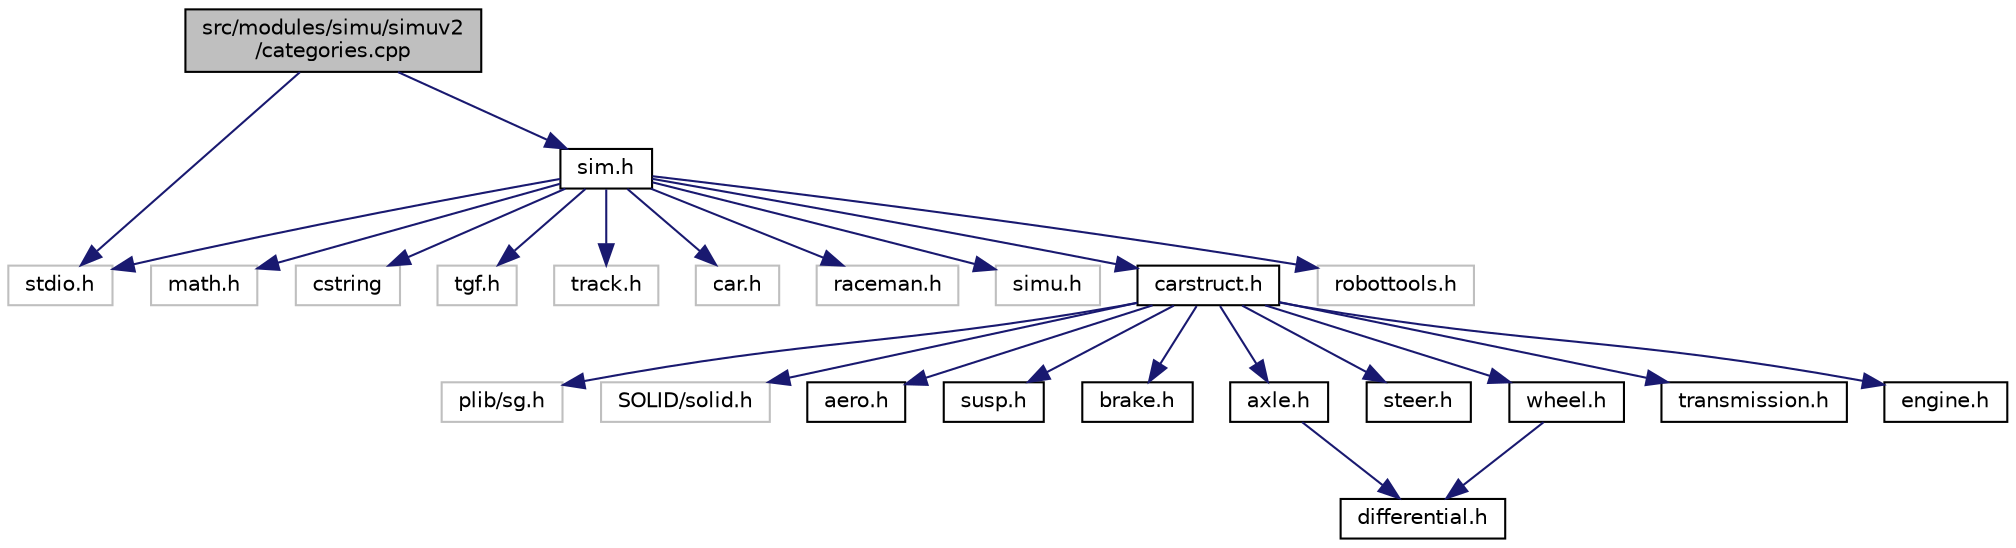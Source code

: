 digraph "src/modules/simu/simuv2/categories.cpp"
{
  edge [fontname="Helvetica",fontsize="10",labelfontname="Helvetica",labelfontsize="10"];
  node [fontname="Helvetica",fontsize="10",shape=record];
  Node1 [label="src/modules/simu/simuv2\l/categories.cpp",height=0.2,width=0.4,color="black", fillcolor="grey75", style="filled", fontcolor="black"];
  Node1 -> Node2 [color="midnightblue",fontsize="10",style="solid",fontname="Helvetica"];
  Node2 [label="stdio.h",height=0.2,width=0.4,color="grey75", fillcolor="white", style="filled"];
  Node1 -> Node3 [color="midnightblue",fontsize="10",style="solid",fontname="Helvetica"];
  Node3 [label="sim.h",height=0.2,width=0.4,color="black", fillcolor="white", style="filled",URL="$sim_8h.html"];
  Node3 -> Node4 [color="midnightblue",fontsize="10",style="solid",fontname="Helvetica"];
  Node4 [label="math.h",height=0.2,width=0.4,color="grey75", fillcolor="white", style="filled"];
  Node3 -> Node2 [color="midnightblue",fontsize="10",style="solid",fontname="Helvetica"];
  Node3 -> Node5 [color="midnightblue",fontsize="10",style="solid",fontname="Helvetica"];
  Node5 [label="cstring",height=0.2,width=0.4,color="grey75", fillcolor="white", style="filled"];
  Node3 -> Node6 [color="midnightblue",fontsize="10",style="solid",fontname="Helvetica"];
  Node6 [label="tgf.h",height=0.2,width=0.4,color="grey75", fillcolor="white", style="filled"];
  Node3 -> Node7 [color="midnightblue",fontsize="10",style="solid",fontname="Helvetica"];
  Node7 [label="track.h",height=0.2,width=0.4,color="grey75", fillcolor="white", style="filled"];
  Node3 -> Node8 [color="midnightblue",fontsize="10",style="solid",fontname="Helvetica"];
  Node8 [label="car.h",height=0.2,width=0.4,color="grey75", fillcolor="white", style="filled"];
  Node3 -> Node9 [color="midnightblue",fontsize="10",style="solid",fontname="Helvetica"];
  Node9 [label="raceman.h",height=0.2,width=0.4,color="grey75", fillcolor="white", style="filled"];
  Node3 -> Node10 [color="midnightblue",fontsize="10",style="solid",fontname="Helvetica"];
  Node10 [label="simu.h",height=0.2,width=0.4,color="grey75", fillcolor="white", style="filled"];
  Node3 -> Node11 [color="midnightblue",fontsize="10",style="solid",fontname="Helvetica"];
  Node11 [label="carstruct.h",height=0.2,width=0.4,color="black", fillcolor="white", style="filled",URL="$carstruct_8h.html"];
  Node11 -> Node12 [color="midnightblue",fontsize="10",style="solid",fontname="Helvetica"];
  Node12 [label="plib/sg.h",height=0.2,width=0.4,color="grey75", fillcolor="white", style="filled"];
  Node11 -> Node13 [color="midnightblue",fontsize="10",style="solid",fontname="Helvetica"];
  Node13 [label="SOLID/solid.h",height=0.2,width=0.4,color="grey75", fillcolor="white", style="filled"];
  Node11 -> Node14 [color="midnightblue",fontsize="10",style="solid",fontname="Helvetica"];
  Node14 [label="aero.h",height=0.2,width=0.4,color="black", fillcolor="white", style="filled",URL="$aero_8h.html"];
  Node11 -> Node15 [color="midnightblue",fontsize="10",style="solid",fontname="Helvetica"];
  Node15 [label="susp.h",height=0.2,width=0.4,color="black", fillcolor="white", style="filled",URL="$susp_8h.html"];
  Node11 -> Node16 [color="midnightblue",fontsize="10",style="solid",fontname="Helvetica"];
  Node16 [label="brake.h",height=0.2,width=0.4,color="black", fillcolor="white", style="filled",URL="$brake_8h.html"];
  Node11 -> Node17 [color="midnightblue",fontsize="10",style="solid",fontname="Helvetica"];
  Node17 [label="axle.h",height=0.2,width=0.4,color="black", fillcolor="white", style="filled",URL="$axle_8h.html"];
  Node17 -> Node18 [color="midnightblue",fontsize="10",style="solid",fontname="Helvetica"];
  Node18 [label="differential.h",height=0.2,width=0.4,color="black", fillcolor="white", style="filled",URL="$differential_8h.html"];
  Node11 -> Node19 [color="midnightblue",fontsize="10",style="solid",fontname="Helvetica"];
  Node19 [label="steer.h",height=0.2,width=0.4,color="black", fillcolor="white", style="filled",URL="$steer_8h.html"];
  Node11 -> Node20 [color="midnightblue",fontsize="10",style="solid",fontname="Helvetica"];
  Node20 [label="wheel.h",height=0.2,width=0.4,color="black", fillcolor="white", style="filled",URL="$wheel_8h.html"];
  Node20 -> Node18 [color="midnightblue",fontsize="10",style="solid",fontname="Helvetica"];
  Node11 -> Node21 [color="midnightblue",fontsize="10",style="solid",fontname="Helvetica"];
  Node21 [label="transmission.h",height=0.2,width=0.4,color="black", fillcolor="white", style="filled",URL="$transmission_8h.html"];
  Node11 -> Node22 [color="midnightblue",fontsize="10",style="solid",fontname="Helvetica"];
  Node22 [label="engine.h",height=0.2,width=0.4,color="black", fillcolor="white", style="filled",URL="$engine_8h.html"];
  Node3 -> Node23 [color="midnightblue",fontsize="10",style="solid",fontname="Helvetica"];
  Node23 [label="robottools.h",height=0.2,width=0.4,color="grey75", fillcolor="white", style="filled"];
}
